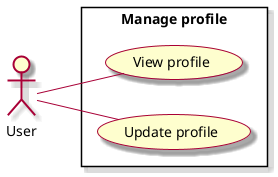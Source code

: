 @startuml

skin rose
left to right direction

actor "User" as user

rectangle "Manage profile" {
    usecase "View profile" as viewProfile
    usecase "Update profile" as updateProfile
}

user -- viewProfile
user -- updateProfile

@enduml